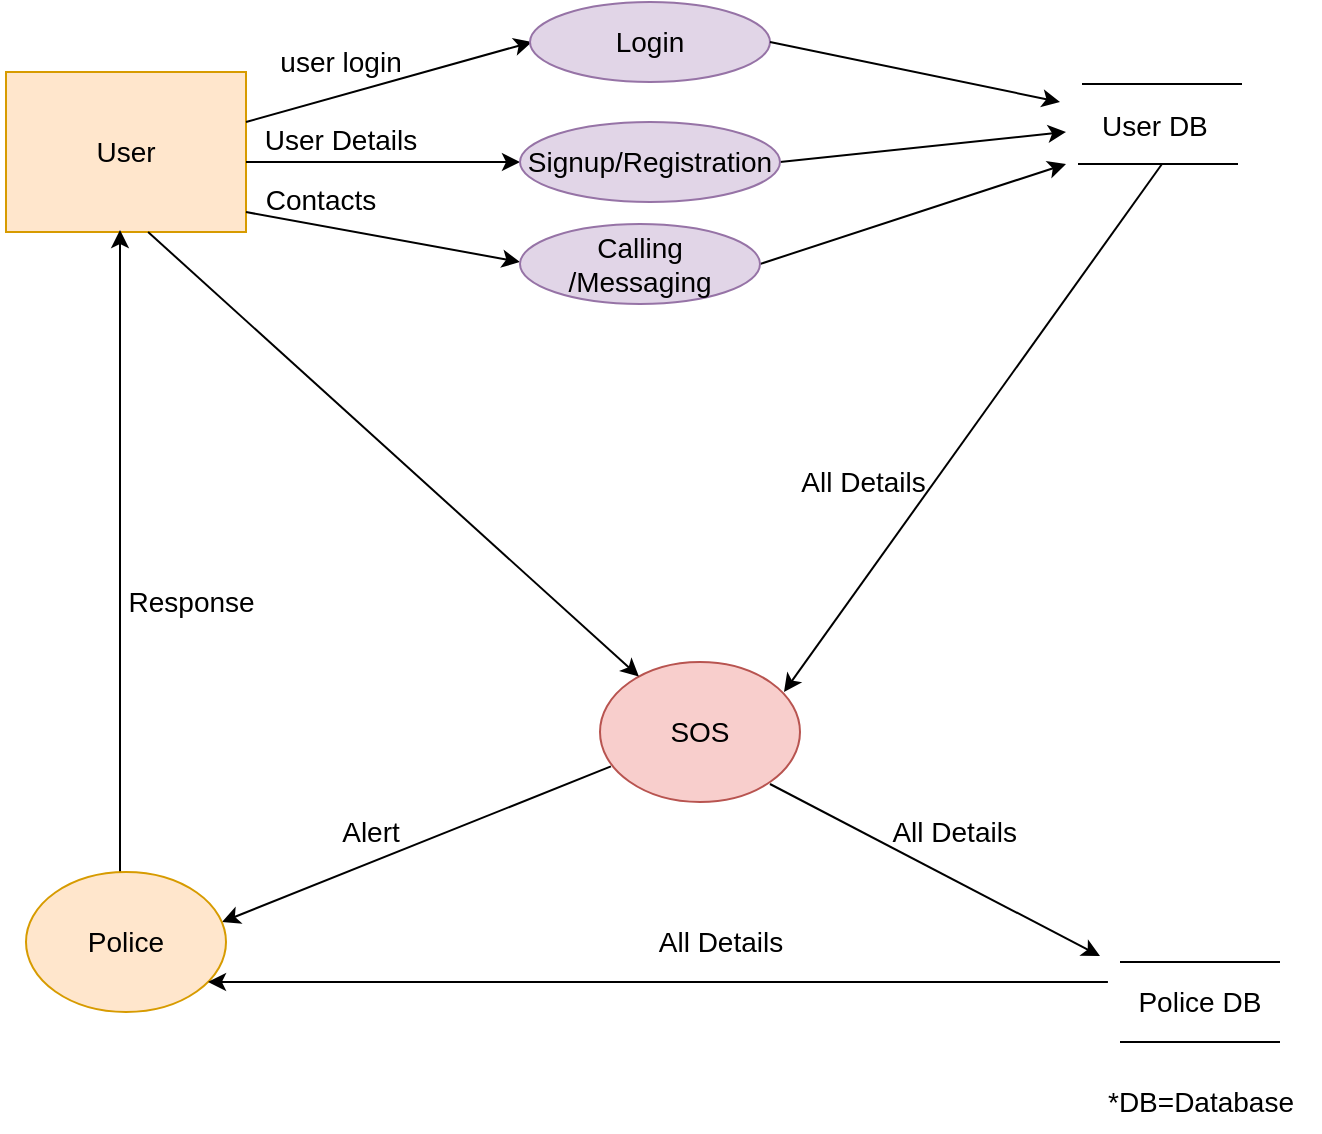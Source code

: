 <mxfile version="20.8.20" type="device"><diagram name="Page-1" id="23v0FiJl8P3hBsbAi04R"><mxGraphModel dx="880" dy="435" grid="1" gridSize="10" guides="1" tooltips="1" connect="1" arrows="1" fold="1" page="1" pageScale="1" pageWidth="850" pageHeight="1100" math="0" shadow="0"><root><mxCell id="0"/><mxCell id="1" parent="0"/><mxCell id="aKuTIgfariXaO845B0w4-7" value="User" style="rounded=0;whiteSpace=wrap;html=1;fontSize=14;fillColor=#ffe6cc;strokeColor=#d79b00;" parent="1" vertex="1"><mxGeometry x="103" y="115" width="120" height="80" as="geometry"/></mxCell><mxCell id="aKuTIgfariXaO845B0w4-12" value="" style="endArrow=none;html=1;rounded=0;fontSize=14;" parent="1" edge="1"><mxGeometry width="50" height="50" relative="1" as="geometry"><mxPoint x="740" y="600" as="sourcePoint"/><mxPoint x="660" y="600" as="targetPoint"/></mxGeometry></mxCell><mxCell id="aKuTIgfariXaO845B0w4-17" value="" style="endArrow=classic;html=1;rounded=0;fontSize=14;" parent="1" edge="1"><mxGeometry width="50" height="50" relative="1" as="geometry"><mxPoint x="223" y="140" as="sourcePoint"/><mxPoint x="366" y="100" as="targetPoint"/></mxGeometry></mxCell><mxCell id="aKuTIgfariXaO845B0w4-18" value="" style="endArrow=classic;html=1;rounded=0;fontSize=14;" parent="1" edge="1"><mxGeometry width="50" height="50" relative="1" as="geometry"><mxPoint x="223" y="160" as="sourcePoint"/><mxPoint x="360" y="160" as="targetPoint"/></mxGeometry></mxCell><mxCell id="aKuTIgfariXaO845B0w4-19" value="" style="endArrow=classic;html=1;rounded=0;fontSize=14;exitX=0.742;exitY=0.931;exitDx=0;exitDy=0;exitPerimeter=0;" parent="1" edge="1"><mxGeometry width="50" height="50" relative="1" as="geometry"><mxPoint x="223.0" y="185.031" as="sourcePoint"/><mxPoint x="360" y="210" as="targetPoint"/></mxGeometry></mxCell><mxCell id="aKuTIgfariXaO845B0w4-21" value="" style="endArrow=classic;html=1;rounded=0;fontSize=14;exitX=1;exitY=0.5;exitDx=0;exitDy=0;entryX=-0.025;entryY=0.6;entryDx=0;entryDy=0;entryPerimeter=0;" parent="1" source="aKuTIgfariXaO845B0w4-31" target="aKuTIgfariXaO845B0w4-38" edge="1"><mxGeometry width="50" height="50" relative="1" as="geometry"><mxPoint x="490" y="157" as="sourcePoint"/><mxPoint x="630" y="157" as="targetPoint"/></mxGeometry></mxCell><mxCell id="aKuTIgfariXaO845B0w4-23" value="" style="endArrow=classic;html=1;rounded=0;fontSize=14;exitX=1;exitY=0.5;exitDx=0;exitDy=0;entryX=-0.025;entryY=1.133;entryDx=0;entryDy=0;entryPerimeter=0;" parent="1" source="aKuTIgfariXaO845B0w4-34" target="aKuTIgfariXaO845B0w4-38" edge="1"><mxGeometry width="50" height="50" relative="1" as="geometry"><mxPoint x="490" y="210" as="sourcePoint"/><mxPoint x="640" y="170" as="targetPoint"/></mxGeometry></mxCell><mxCell id="aKuTIgfariXaO845B0w4-28" value="user login" style="text;html=1;align=center;verticalAlign=middle;resizable=0;points=[];autosize=1;strokeColor=none;fillColor=none;fontSize=14;rotation=0;" parent="1" vertex="1"><mxGeometry x="230" y="95" width="80" height="30" as="geometry"/></mxCell><mxCell id="aKuTIgfariXaO845B0w4-30" value="Login" style="ellipse;whiteSpace=wrap;html=1;fontSize=14;fillColor=#e1d5e7;strokeColor=#9673a6;" parent="1" vertex="1"><mxGeometry x="365" y="80" width="120" height="40" as="geometry"/></mxCell><mxCell id="aKuTIgfariXaO845B0w4-31" value="Signup/Registration" style="ellipse;whiteSpace=wrap;html=1;fontSize=14;fillColor=#e1d5e7;strokeColor=#9673a6;" parent="1" vertex="1"><mxGeometry x="360" y="140" width="130" height="40" as="geometry"/></mxCell><mxCell id="aKuTIgfariXaO845B0w4-32" value="User Details" style="text;html=1;align=center;verticalAlign=middle;resizable=0;points=[];autosize=1;strokeColor=none;fillColor=none;fontSize=14;" parent="1" vertex="1"><mxGeometry x="220" y="134" width="100" height="30" as="geometry"/></mxCell><mxCell id="aKuTIgfariXaO845B0w4-33" value="&lt;br&gt;&lt;br&gt;&lt;br&gt;Contacts&lt;br&gt;&lt;br&gt;&lt;br&gt;" style="text;html=1;align=center;verticalAlign=middle;resizable=0;points=[];autosize=1;strokeColor=none;fillColor=none;fontSize=14;" parent="1" vertex="1"><mxGeometry x="220" y="115" width="80" height="110" as="geometry"/></mxCell><mxCell id="aKuTIgfariXaO845B0w4-34" value="Calling /Messaging" style="ellipse;whiteSpace=wrap;html=1;fontSize=14;fillColor=#e1d5e7;strokeColor=#9673a6;" parent="1" vertex="1"><mxGeometry x="360" y="191" width="120" height="40" as="geometry"/></mxCell><mxCell id="aKuTIgfariXaO845B0w4-35" value="" style="endArrow=none;html=1;rounded=0;fontSize=14;" parent="1" edge="1"><mxGeometry width="50" height="50" relative="1" as="geometry"><mxPoint x="641" y="121" as="sourcePoint"/><mxPoint x="721" y="121" as="targetPoint"/></mxGeometry></mxCell><mxCell id="aKuTIgfariXaO845B0w4-37" value="" style="endArrow=none;html=1;rounded=0;fontSize=14;" parent="1" edge="1"><mxGeometry width="50" height="50" relative="1" as="geometry"><mxPoint x="639" y="161" as="sourcePoint"/><mxPoint x="719" y="161" as="targetPoint"/></mxGeometry></mxCell><mxCell id="aKuTIgfariXaO845B0w4-38" value="&amp;nbsp;User DB" style="text;html=1;align=center;verticalAlign=middle;resizable=0;points=[];autosize=1;strokeColor=none;fillColor=none;fontSize=14;" parent="1" vertex="1"><mxGeometry x="635" y="127" width="80" height="30" as="geometry"/></mxCell><mxCell id="aKuTIgfariXaO845B0w4-40" value="" style="endArrow=classic;html=1;rounded=0;strokeColor=#000000;fontSize=14;" parent="1" edge="1"><mxGeometry width="50" height="50" relative="1" as="geometry"><mxPoint x="485" y="100" as="sourcePoint"/><mxPoint x="630" y="130" as="targetPoint"/></mxGeometry></mxCell><mxCell id="aKuTIgfariXaO845B0w4-41" value="SOS" style="ellipse;whiteSpace=wrap;html=1;fontSize=14;fillColor=#f8cecc;strokeColor=#b85450;" parent="1" vertex="1"><mxGeometry x="400" y="410" width="100" height="70" as="geometry"/></mxCell><mxCell id="aKuTIgfariXaO845B0w4-42" value="" style="endArrow=classic;html=1;rounded=0;strokeColor=#000000;fontSize=14;entryX=0.99;entryY=0.357;entryDx=0;entryDy=0;entryPerimeter=0;" parent="1" edge="1"><mxGeometry width="50" height="50" relative="1" as="geometry"><mxPoint x="405.453" y="462.199" as="sourcePoint"/><mxPoint x="211" y="539.99" as="targetPoint"/></mxGeometry></mxCell><mxCell id="aKuTIgfariXaO845B0w4-43" value="" style="endArrow=classic;html=1;rounded=0;strokeColor=#000000;fontSize=14;" parent="1" edge="1"><mxGeometry width="50" height="50" relative="1" as="geometry"><mxPoint x="160.669" y="524.038" as="sourcePoint"/><mxPoint x="160" y="194" as="targetPoint"/><Array as="points"><mxPoint x="160" y="514"/></Array></mxGeometry></mxCell><mxCell id="aKuTIgfariXaO845B0w4-44" value="" style="endArrow=classic;html=1;rounded=0;strokeColor=#000000;fontSize=14;exitX=0.592;exitY=1;exitDx=0;exitDy=0;exitPerimeter=0;" parent="1" source="aKuTIgfariXaO845B0w4-7" target="aKuTIgfariXaO845B0w4-41" edge="1"><mxGeometry width="50" height="50" relative="1" as="geometry"><mxPoint x="220" y="310" as="sourcePoint"/><mxPoint x="270" y="260" as="targetPoint"/></mxGeometry></mxCell><mxCell id="aKuTIgfariXaO845B0w4-45" value="Police" style="ellipse;whiteSpace=wrap;html=1;fontSize=14;fillColor=#ffe6cc;strokeColor=#d79b00;" parent="1" vertex="1"><mxGeometry x="113" y="515" width="100" height="70" as="geometry"/></mxCell><mxCell id="aKuTIgfariXaO845B0w4-46" value="&amp;nbsp; &amp;nbsp; &amp;nbsp; &amp;nbsp; &amp;nbsp; &amp;nbsp; &amp;nbsp;Response" style="text;html=1;align=center;verticalAlign=middle;resizable=0;points=[];autosize=1;strokeColor=none;fillColor=none;fontSize=14;" parent="1" vertex="1"><mxGeometry x="100" y="365" width="140" height="30" as="geometry"/></mxCell><mxCell id="aKuTIgfariXaO845B0w4-47" value="" style="endArrow=classic;html=1;rounded=0;strokeColor=#000000;fontSize=14;entryX=0.93;entryY=0.214;entryDx=0;entryDy=0;entryPerimeter=0;" parent="1" edge="1"><mxGeometry width="50" height="50" relative="1" as="geometry"><mxPoint x="681" y="161" as="sourcePoint"/><mxPoint x="492" y="424.98" as="targetPoint"/></mxGeometry></mxCell><mxCell id="aKuTIgfariXaO845B0w4-48" value="Alert" style="text;html=1;align=center;verticalAlign=middle;resizable=0;points=[];autosize=1;strokeColor=none;fillColor=none;fontSize=14;" parent="1" vertex="1"><mxGeometry x="260" y="480" width="50" height="30" as="geometry"/></mxCell><mxCell id="aKuTIgfariXaO845B0w4-49" value="&amp;nbsp; &amp;nbsp; &amp;nbsp; All Details" style="text;html=1;align=center;verticalAlign=middle;resizable=0;points=[];autosize=1;strokeColor=none;fillColor=none;fontSize=14;" parent="1" vertex="1"><mxGeometry x="465" y="305" width="110" height="30" as="geometry"/></mxCell><mxCell id="aKuTIgfariXaO845B0w4-50" value="" style="endArrow=classic;html=1;rounded=0;strokeColor=#000000;fontSize=14;exitX=0.333;exitY=0.167;exitDx=0;exitDy=0;exitPerimeter=0;" parent="1" edge="1"><mxGeometry width="50" height="50" relative="1" as="geometry"><mxPoint x="653.96" y="570.01" as="sourcePoint"/><mxPoint x="204" y="570" as="targetPoint"/></mxGeometry></mxCell><mxCell id="aKuTIgfariXaO845B0w4-51" value="" style="endArrow=none;html=1;rounded=0;strokeColor=#000000;fontSize=14;" parent="1" edge="1"><mxGeometry width="50" height="50" relative="1" as="geometry"><mxPoint x="660" y="560" as="sourcePoint"/><mxPoint x="740" y="560" as="targetPoint"/></mxGeometry></mxCell><mxCell id="aKuTIgfariXaO845B0w4-52" value="&amp;nbsp; &amp;nbsp; &amp;nbsp; &amp;nbsp; &amp;nbsp; Police DB" style="text;html=1;align=center;verticalAlign=middle;resizable=0;points=[];autosize=1;strokeColor=none;fillColor=none;fontSize=14;" parent="1" vertex="1"><mxGeometry x="620" y="565" width="120" height="30" as="geometry"/></mxCell><mxCell id="aKuTIgfariXaO845B0w4-53" value="All Details" style="text;html=1;align=center;verticalAlign=middle;resizable=0;points=[];autosize=1;strokeColor=none;fillColor=none;fontSize=14;" parent="1" vertex="1"><mxGeometry x="415" y="535" width="90" height="30" as="geometry"/></mxCell><mxCell id="aKuTIgfariXaO845B0w4-54" value="" style="endArrow=classic;html=1;rounded=0;strokeColor=#000000;fontSize=14;exitX=0.79;exitY=0.9;exitDx=0;exitDy=0;exitPerimeter=0;" parent="1" edge="1"><mxGeometry width="50" height="50" relative="1" as="geometry"><mxPoint x="485" y="471" as="sourcePoint"/><mxPoint x="650" y="557" as="targetPoint"/></mxGeometry></mxCell><mxCell id="aKuTIgfariXaO845B0w4-55" value="&amp;nbsp; &amp;nbsp; &amp;nbsp; &amp;nbsp; &amp;nbsp; &amp;nbsp; &amp;nbsp; All Details" style="text;html=1;align=center;verticalAlign=middle;resizable=0;points=[];autosize=1;strokeColor=none;fillColor=none;fontSize=14;" parent="1" vertex="1"><mxGeometry x="480" y="480" width="140" height="30" as="geometry"/></mxCell><mxCell id="aKuTIgfariXaO845B0w4-56" value="*DB=Database" style="text;html=1;align=center;verticalAlign=middle;resizable=0;points=[];autosize=1;strokeColor=none;fillColor=none;fontSize=14;" parent="1" vertex="1"><mxGeometry x="640" y="615" width="120" height="30" as="geometry"/></mxCell></root></mxGraphModel></diagram></mxfile>